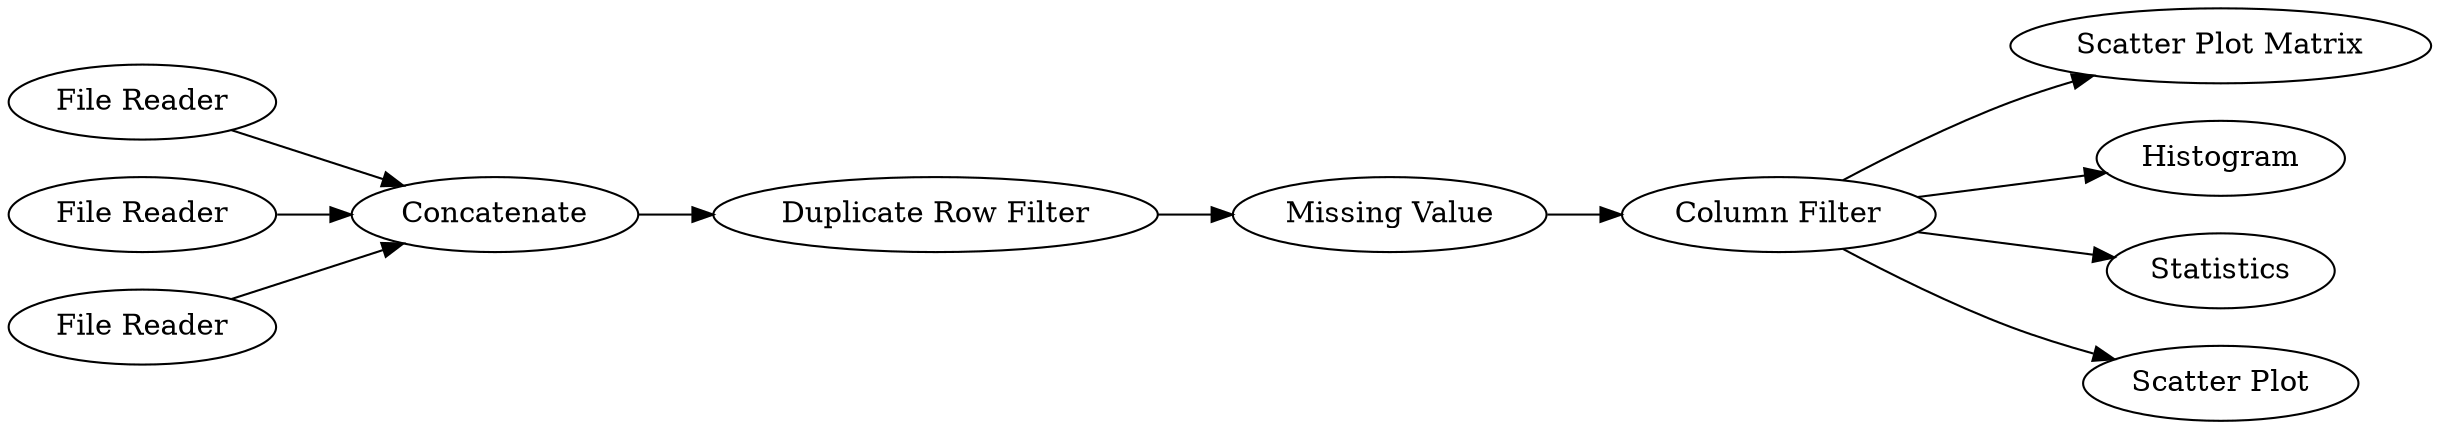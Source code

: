 digraph {
	"-4515122194769574251_5" [label="File Reader"]
	"-4515122194769574251_16" [label="Scatter Plot Matrix"]
	"-4515122194769574251_10" [label="Missing Value"]
	"-4515122194769574251_13" [label=Histogram]
	"-4515122194769574251_6" [label="File Reader"]
	"-4515122194769574251_8" [label=Concatenate]
	"-4515122194769574251_7" [label="File Reader"]
	"-4515122194769574251_12" [label="Column Filter"]
	"-4515122194769574251_9" [label="Duplicate Row Filter"]
	"-4515122194769574251_14" [label=Statistics]
	"-4515122194769574251_15" [label="Scatter Plot"]
	"-4515122194769574251_8" -> "-4515122194769574251_9"
	"-4515122194769574251_9" -> "-4515122194769574251_10"
	"-4515122194769574251_5" -> "-4515122194769574251_8"
	"-4515122194769574251_12" -> "-4515122194769574251_14"
	"-4515122194769574251_10" -> "-4515122194769574251_12"
	"-4515122194769574251_7" -> "-4515122194769574251_8"
	"-4515122194769574251_12" -> "-4515122194769574251_16"
	"-4515122194769574251_12" -> "-4515122194769574251_13"
	"-4515122194769574251_6" -> "-4515122194769574251_8"
	"-4515122194769574251_12" -> "-4515122194769574251_15"
	rankdir=LR
}
